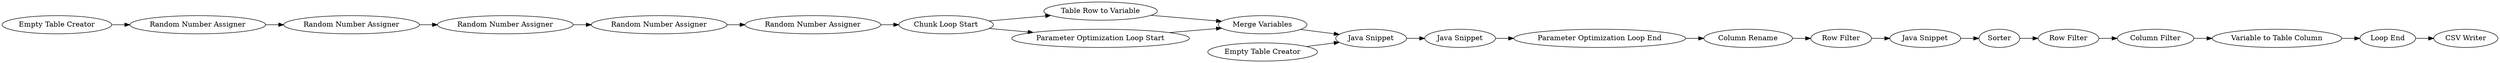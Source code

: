 digraph {
	31 -> 44
	42 -> 43
	34 -> 35
	27 -> 28
	32 -> 34
	38 -> 42
	44 -> 45
	37 -> 38
	3 -> 9
	24 -> 23
	29 -> 31
	8 -> 2
	43 -> 2
	35 -> 36
	45 -> 46
	36 -> 37
	23 -> 27
	6 -> 43
	9 -> 24
	33 -> 32
	2 -> 3
	38 -> 6
	28 -> 29
	27 [label="Java Snippet"]
	9 [label="Parameter Optimization Loop End"]
	45 [label="Loop End"]
	8 [label="Empty Table Creator"]
	3 [label="Java Snippet"]
	24 [label="Column Rename"]
	31 [label="Column Filter"]
	6 [label="Parameter Optimization Loop Start"]
	42 [label="Table Row to Variable"]
	28 [label=Sorter]
	23 [label="Row Filter"]
	38 [label="Chunk Loop Start"]
	43 [label="Merge Variables"]
	35 [label="Random Number Assigner"]
	44 [label="Variable to Table Column"]
	34 [label="Random Number Assigner"]
	29 [label="Row Filter"]
	36 [label="Random Number Assigner"]
	46 [label="CSV Writer"]
	33 [label="Empty Table Creator"]
	32 [label="Random Number Assigner"]
	2 [label="Java Snippet"]
	37 [label="Random Number Assigner"]
	rankdir=LR
}
